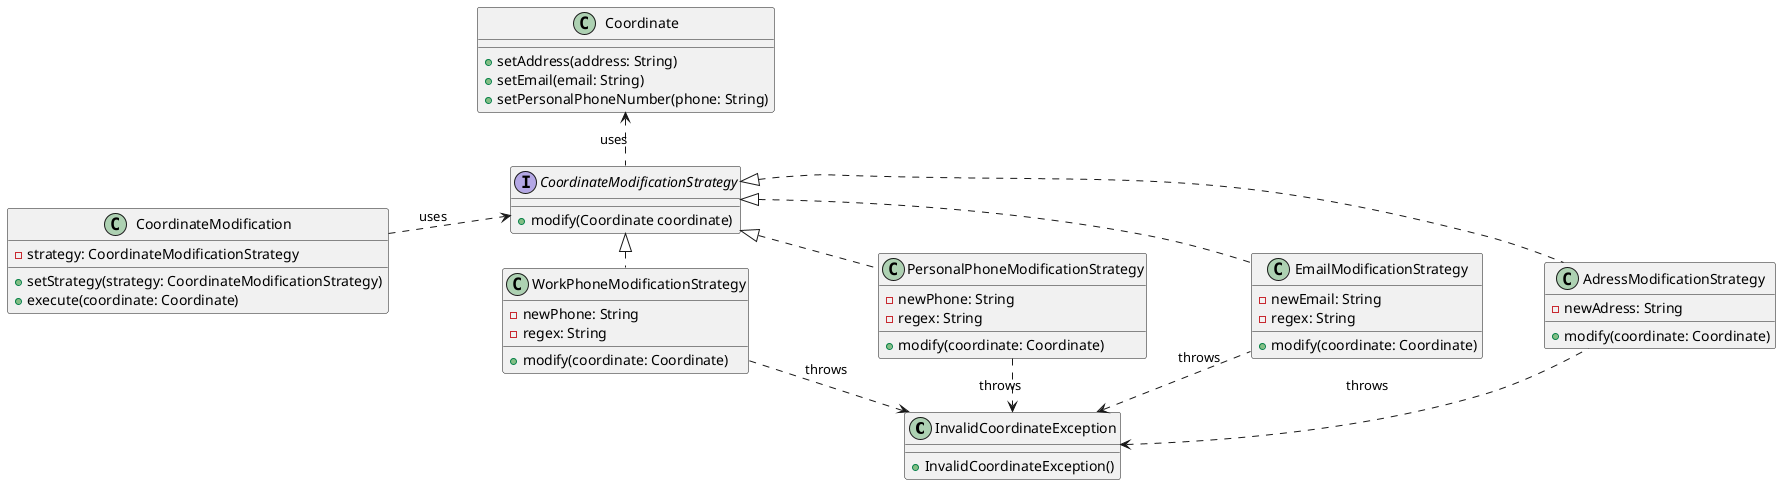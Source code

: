 @startuml
left to right direction
class InvalidCoordinateException {
    +InvalidCoordinateException()
}
interface CoordinateModificationStrategy {
    +modify(Coordinate coordinate)
}

class AdressModificationStrategy {
    -newAdress: String
    +modify(coordinate: Coordinate)
}

class EmailModificationStrategy {
    -newEmail: String
    -regex: String
    +modify(coordinate: Coordinate)
}

class PersonalPhoneModificationStrategy {
    -newPhone: String
    -regex: String
    +modify(coordinate: Coordinate)
}

class WorkPhoneModificationStrategy {
    -newPhone: String
    -regex: String
    +modify(coordinate: Coordinate)
}


class CoordinateModification {
    -strategy: CoordinateModificationStrategy
    +setStrategy(strategy: CoordinateModificationStrategy)
    +execute(coordinate: Coordinate)
}

class Coordinate {
    +setAddress(address: String)
    +setEmail(email: String)
    +setPersonalPhoneNumber(phone: String)
}

CoordinateModificationStrategy <|.r. EmailModificationStrategy
CoordinateModificationStrategy <|.r. PersonalPhoneModificationStrategy
CoordinateModificationStrategy <|.r. WorkPhoneModificationStrategy
CoordinateModificationStrategy <|.r. AdressModificationStrategy


InvalidCoordinateException <.. AdressModificationStrategy: throws
InvalidCoordinateException <.. EmailModificationStrategy: throws
InvalidCoordinateException <.l. PersonalPhoneModificationStrategy: throws
InvalidCoordinateException <.. WorkPhoneModificationStrategy: throws

CoordinateModification -r[hidden]-> WorkPhoneModificationStrategy
PersonalPhoneModificationStrategy -u[hidden]-> WorkPhoneModificationStrategy
PersonalPhoneModificationStrategy -d[hidden]-> EmailModificationStrategy
EmailModificationStrategy -d[hidden]-> AdressModificationStrategy

CoordinateModificationStrategy .l.> Coordinate: uses
CoordinateModification .d.> CoordinateModificationStrategy: uses
@enduml

